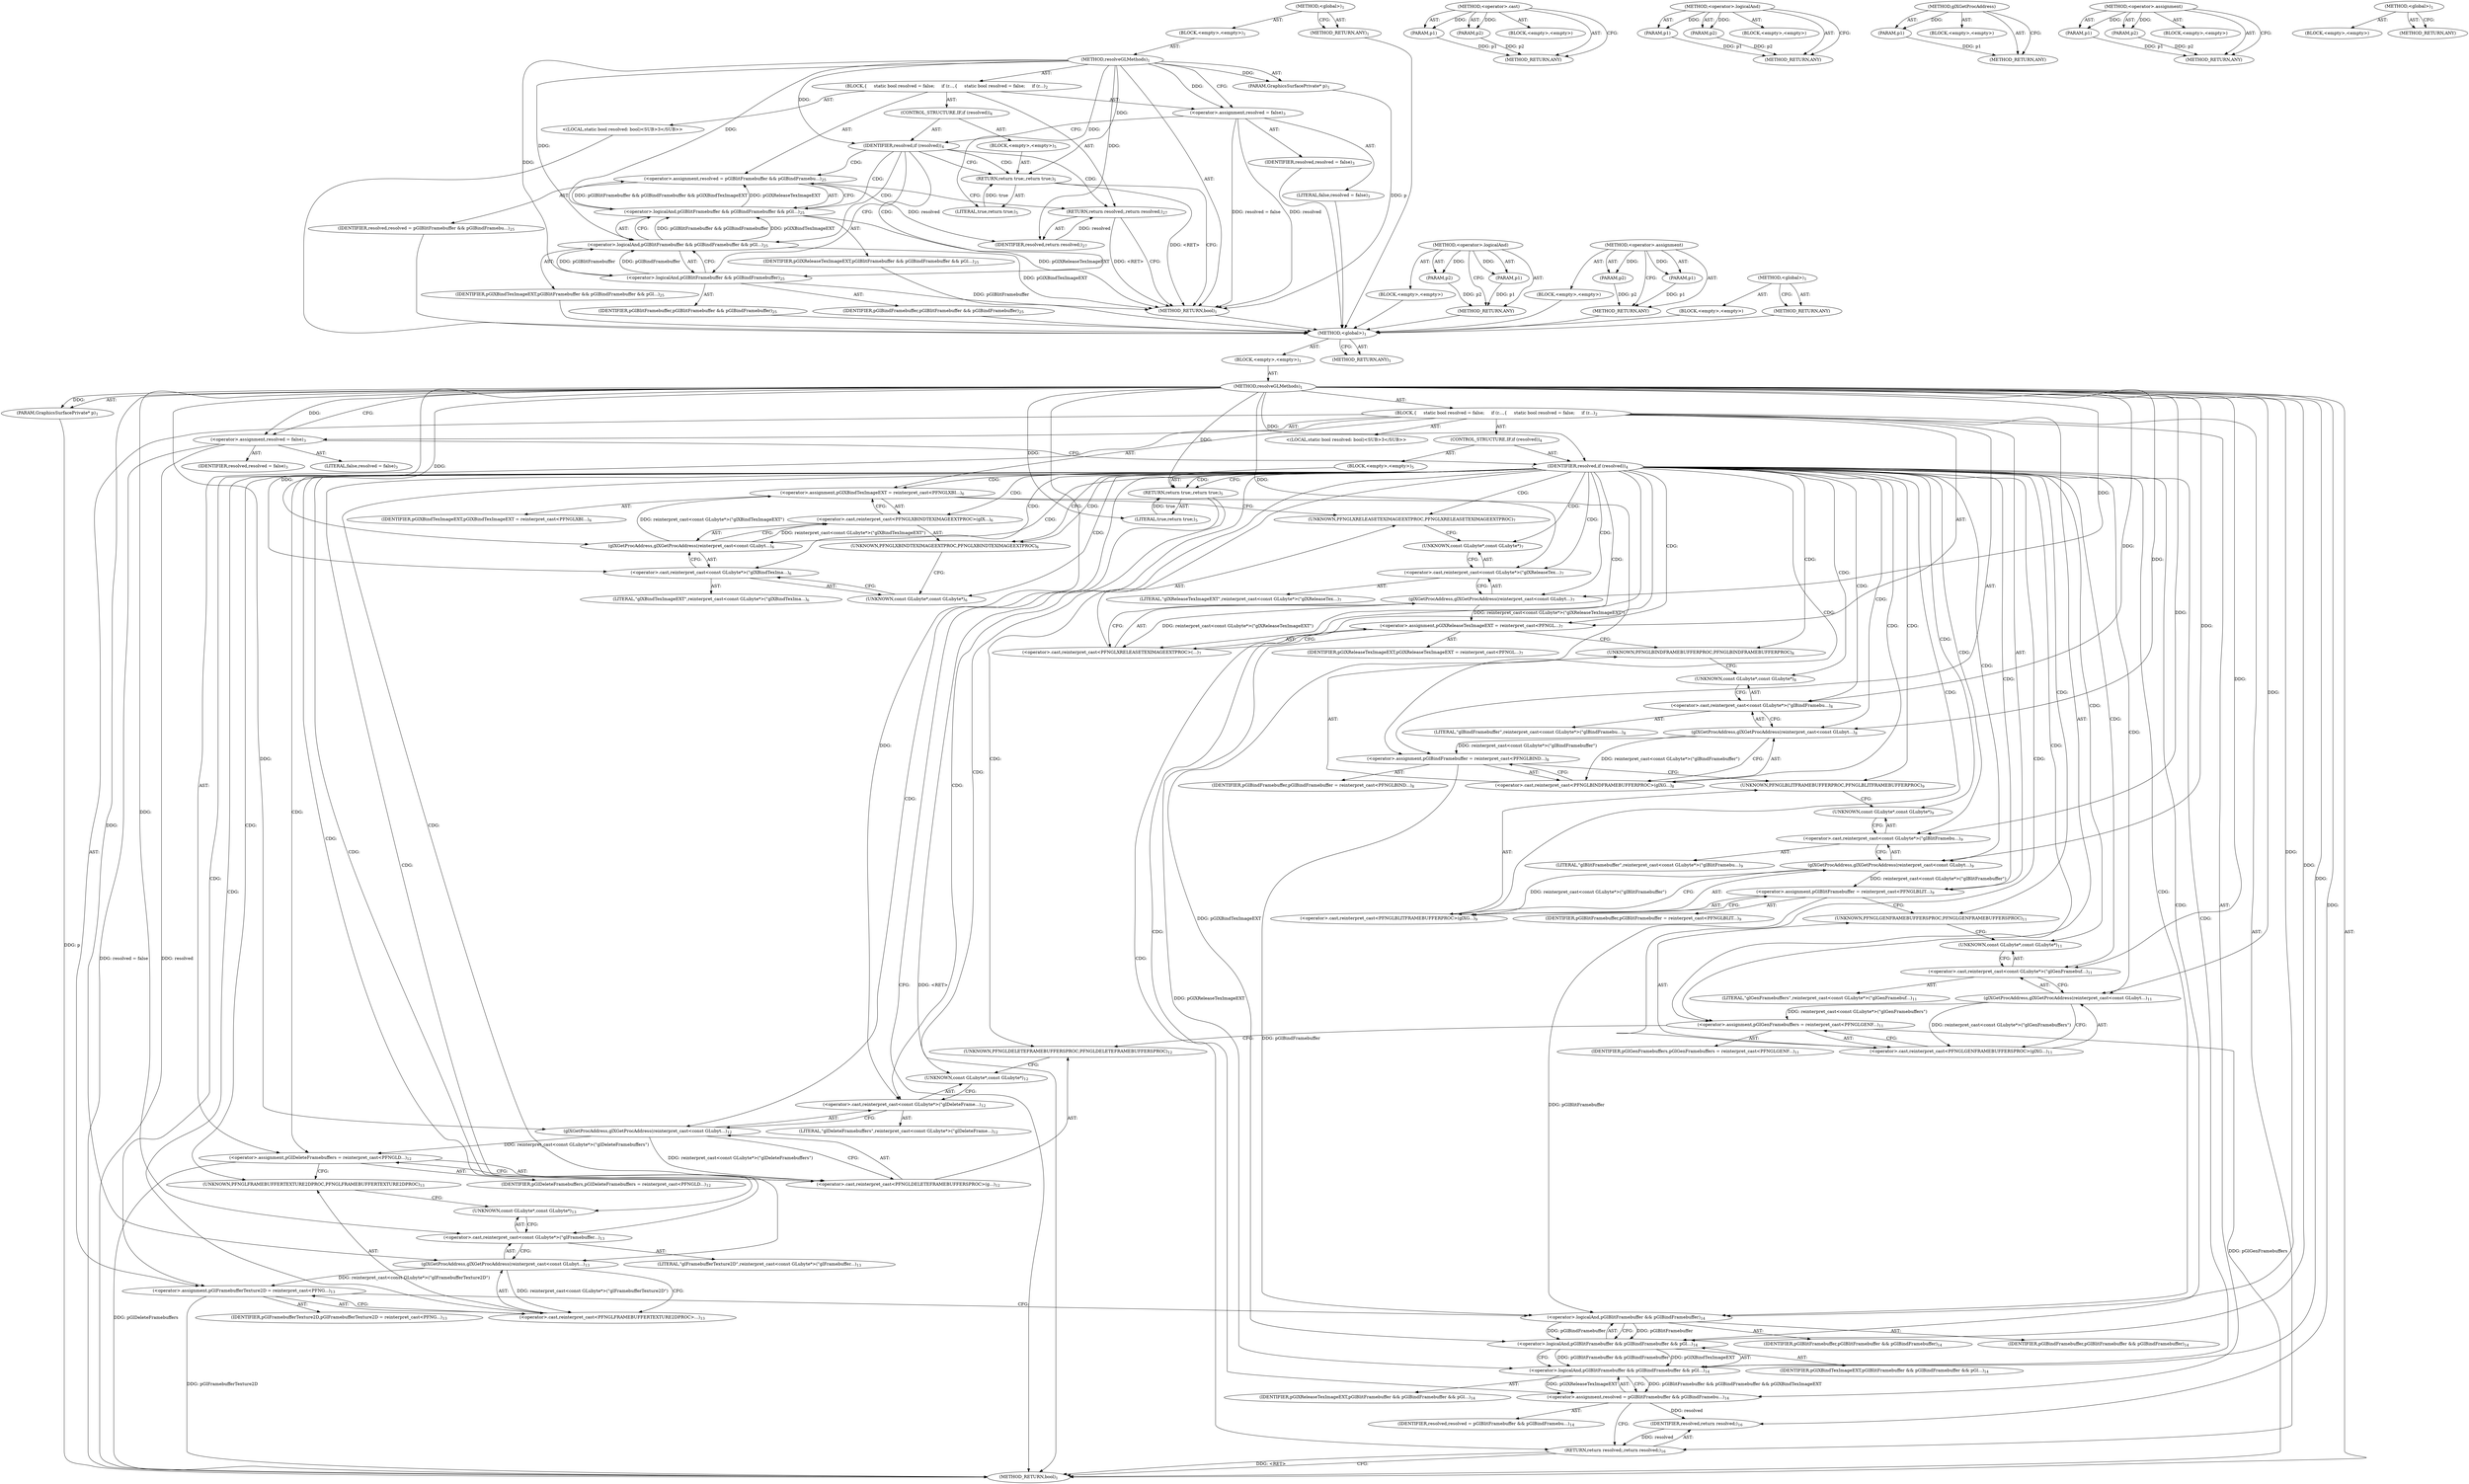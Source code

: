 digraph "&lt;global&gt;" {
vulnerable_6 [label=<(METHOD,&lt;global&gt;)<SUB>1</SUB>>];
vulnerable_7 [label=<(BLOCK,&lt;empty&gt;,&lt;empty&gt;)<SUB>1</SUB>>];
vulnerable_8 [label=<(METHOD,resolveGLMethods)<SUB>1</SUB>>];
vulnerable_9 [label=<(PARAM,GraphicsSurfacePrivate* p)<SUB>1</SUB>>];
vulnerable_10 [label=<(BLOCK,{
     static bool resolved = false;
     if (r...,{
     static bool resolved = false;
     if (r...)<SUB>2</SUB>>];
vulnerable_11 [label="<(LOCAL,static bool resolved: bool)<SUB>3</SUB>>"];
vulnerable_12 [label=<(&lt;operator&gt;.assignment,resolved = false)<SUB>3</SUB>>];
vulnerable_13 [label=<(IDENTIFIER,resolved,resolved = false)<SUB>3</SUB>>];
vulnerable_14 [label=<(LITERAL,false,resolved = false)<SUB>3</SUB>>];
vulnerable_15 [label=<(CONTROL_STRUCTURE,IF,if (resolved))<SUB>4</SUB>>];
vulnerable_16 [label=<(IDENTIFIER,resolved,if (resolved))<SUB>4</SUB>>];
vulnerable_17 [label=<(BLOCK,&lt;empty&gt;,&lt;empty&gt;)<SUB>5</SUB>>];
vulnerable_18 [label=<(RETURN,return true;,return true;)<SUB>5</SUB>>];
vulnerable_19 [label=<(LITERAL,true,return true;)<SUB>5</SUB>>];
vulnerable_20 [label=<(&lt;operator&gt;.assignment,resolved = pGlBlitFramebuffer &amp;&amp; pGlBindFramebu...)<SUB>25</SUB>>];
vulnerable_21 [label=<(IDENTIFIER,resolved,resolved = pGlBlitFramebuffer &amp;&amp; pGlBindFramebu...)<SUB>25</SUB>>];
vulnerable_22 [label=<(&lt;operator&gt;.logicalAnd,pGlBlitFramebuffer &amp;&amp; pGlBindFramebuffer &amp;&amp; pGl...)<SUB>25</SUB>>];
vulnerable_23 [label=<(&lt;operator&gt;.logicalAnd,pGlBlitFramebuffer &amp;&amp; pGlBindFramebuffer &amp;&amp; pGl...)<SUB>25</SUB>>];
vulnerable_24 [label=<(&lt;operator&gt;.logicalAnd,pGlBlitFramebuffer &amp;&amp; pGlBindFramebuffer)<SUB>25</SUB>>];
vulnerable_25 [label=<(IDENTIFIER,pGlBlitFramebuffer,pGlBlitFramebuffer &amp;&amp; pGlBindFramebuffer)<SUB>25</SUB>>];
vulnerable_26 [label=<(IDENTIFIER,pGlBindFramebuffer,pGlBlitFramebuffer &amp;&amp; pGlBindFramebuffer)<SUB>25</SUB>>];
vulnerable_27 [label=<(IDENTIFIER,pGlXBindTexImageEXT,pGlBlitFramebuffer &amp;&amp; pGlBindFramebuffer &amp;&amp; pGl...)<SUB>25</SUB>>];
vulnerable_28 [label=<(IDENTIFIER,pGlXReleaseTexImageEXT,pGlBlitFramebuffer &amp;&amp; pGlBindFramebuffer &amp;&amp; pGl...)<SUB>25</SUB>>];
vulnerable_29 [label=<(RETURN,return resolved;,return resolved;)<SUB>27</SUB>>];
vulnerable_30 [label=<(IDENTIFIER,resolved,return resolved;)<SUB>27</SUB>>];
vulnerable_31 [label=<(METHOD_RETURN,bool)<SUB>1</SUB>>];
vulnerable_33 [label=<(METHOD_RETURN,ANY)<SUB>1</SUB>>];
vulnerable_55 [label=<(METHOD,&lt;operator&gt;.logicalAnd)>];
vulnerable_56 [label=<(PARAM,p1)>];
vulnerable_57 [label=<(PARAM,p2)>];
vulnerable_58 [label=<(BLOCK,&lt;empty&gt;,&lt;empty&gt;)>];
vulnerable_59 [label=<(METHOD_RETURN,ANY)>];
vulnerable_50 [label=<(METHOD,&lt;operator&gt;.assignment)>];
vulnerable_51 [label=<(PARAM,p1)>];
vulnerable_52 [label=<(PARAM,p2)>];
vulnerable_53 [label=<(BLOCK,&lt;empty&gt;,&lt;empty&gt;)>];
vulnerable_54 [label=<(METHOD_RETURN,ANY)>];
vulnerable_44 [label=<(METHOD,&lt;global&gt;)<SUB>1</SUB>>];
vulnerable_45 [label=<(BLOCK,&lt;empty&gt;,&lt;empty&gt;)>];
vulnerable_46 [label=<(METHOD_RETURN,ANY)>];
fixed_6 [label=<(METHOD,&lt;global&gt;)<SUB>1</SUB>>];
fixed_7 [label=<(BLOCK,&lt;empty&gt;,&lt;empty&gt;)<SUB>1</SUB>>];
fixed_8 [label=<(METHOD,resolveGLMethods)<SUB>1</SUB>>];
fixed_9 [label=<(PARAM,GraphicsSurfacePrivate* p)<SUB>1</SUB>>];
fixed_10 [label=<(BLOCK,{
     static bool resolved = false;
     if (r...,{
     static bool resolved = false;
     if (r...)<SUB>2</SUB>>];
fixed_11 [label="<(LOCAL,static bool resolved: bool)<SUB>3</SUB>>"];
fixed_12 [label=<(&lt;operator&gt;.assignment,resolved = false)<SUB>3</SUB>>];
fixed_13 [label=<(IDENTIFIER,resolved,resolved = false)<SUB>3</SUB>>];
fixed_14 [label=<(LITERAL,false,resolved = false)<SUB>3</SUB>>];
fixed_15 [label=<(CONTROL_STRUCTURE,IF,if (resolved))<SUB>4</SUB>>];
fixed_16 [label=<(IDENTIFIER,resolved,if (resolved))<SUB>4</SUB>>];
fixed_17 [label=<(BLOCK,&lt;empty&gt;,&lt;empty&gt;)<SUB>5</SUB>>];
fixed_18 [label=<(RETURN,return true;,return true;)<SUB>5</SUB>>];
fixed_19 [label=<(LITERAL,true,return true;)<SUB>5</SUB>>];
fixed_20 [label=<(&lt;operator&gt;.assignment,pGlXBindTexImageEXT = reinterpret_cast&lt;PFNGLXBI...)<SUB>6</SUB>>];
fixed_21 [label=<(IDENTIFIER,pGlXBindTexImageEXT,pGlXBindTexImageEXT = reinterpret_cast&lt;PFNGLXBI...)<SUB>6</SUB>>];
fixed_22 [label=<(&lt;operator&gt;.cast,reinterpret_cast&lt;PFNGLXBINDTEXIMAGEEXTPROC&gt;(glX...)<SUB>6</SUB>>];
fixed_23 [label=<(UNKNOWN,PFNGLXBINDTEXIMAGEEXTPROC,PFNGLXBINDTEXIMAGEEXTPROC)<SUB>6</SUB>>];
fixed_24 [label=<(glXGetProcAddress,glXGetProcAddress(reinterpret_cast&lt;const GLubyt...)<SUB>6</SUB>>];
fixed_25 [label=<(&lt;operator&gt;.cast,reinterpret_cast&lt;const GLubyte*&gt;(&quot;glXBindTexIma...)<SUB>6</SUB>>];
fixed_26 [label=<(UNKNOWN,const GLubyte*,const GLubyte*)<SUB>6</SUB>>];
fixed_27 [label=<(LITERAL,&quot;glXBindTexImageEXT&quot;,reinterpret_cast&lt;const GLubyte*&gt;(&quot;glXBindTexIma...)<SUB>6</SUB>>];
fixed_28 [label=<(&lt;operator&gt;.assignment,pGlXReleaseTexImageEXT = reinterpret_cast&lt;PFNGL...)<SUB>7</SUB>>];
fixed_29 [label=<(IDENTIFIER,pGlXReleaseTexImageEXT,pGlXReleaseTexImageEXT = reinterpret_cast&lt;PFNGL...)<SUB>7</SUB>>];
fixed_30 [label=<(&lt;operator&gt;.cast,reinterpret_cast&lt;PFNGLXRELEASETEXIMAGEEXTPROC&gt;(...)<SUB>7</SUB>>];
fixed_31 [label=<(UNKNOWN,PFNGLXRELEASETEXIMAGEEXTPROC,PFNGLXRELEASETEXIMAGEEXTPROC)<SUB>7</SUB>>];
fixed_32 [label=<(glXGetProcAddress,glXGetProcAddress(reinterpret_cast&lt;const GLubyt...)<SUB>7</SUB>>];
fixed_33 [label=<(&lt;operator&gt;.cast,reinterpret_cast&lt;const GLubyte*&gt;(&quot;glXReleaseTex...)<SUB>7</SUB>>];
fixed_34 [label=<(UNKNOWN,const GLubyte*,const GLubyte*)<SUB>7</SUB>>];
fixed_35 [label=<(LITERAL,&quot;glXReleaseTexImageEXT&quot;,reinterpret_cast&lt;const GLubyte*&gt;(&quot;glXReleaseTex...)<SUB>7</SUB>>];
fixed_36 [label=<(&lt;operator&gt;.assignment,pGlBindFramebuffer = reinterpret_cast&lt;PFNGLBIND...)<SUB>8</SUB>>];
fixed_37 [label=<(IDENTIFIER,pGlBindFramebuffer,pGlBindFramebuffer = reinterpret_cast&lt;PFNGLBIND...)<SUB>8</SUB>>];
fixed_38 [label=<(&lt;operator&gt;.cast,reinterpret_cast&lt;PFNGLBINDFRAMEBUFFERPROC&gt;(glXG...)<SUB>8</SUB>>];
fixed_39 [label=<(UNKNOWN,PFNGLBINDFRAMEBUFFERPROC,PFNGLBINDFRAMEBUFFERPROC)<SUB>8</SUB>>];
fixed_40 [label=<(glXGetProcAddress,glXGetProcAddress(reinterpret_cast&lt;const GLubyt...)<SUB>8</SUB>>];
fixed_41 [label=<(&lt;operator&gt;.cast,reinterpret_cast&lt;const GLubyte*&gt;(&quot;glBindFramebu...)<SUB>8</SUB>>];
fixed_42 [label=<(UNKNOWN,const GLubyte*,const GLubyte*)<SUB>8</SUB>>];
fixed_43 [label=<(LITERAL,&quot;glBindFramebuffer&quot;,reinterpret_cast&lt;const GLubyte*&gt;(&quot;glBindFramebu...)<SUB>8</SUB>>];
fixed_44 [label=<(&lt;operator&gt;.assignment,pGlBlitFramebuffer = reinterpret_cast&lt;PFNGLBLIT...)<SUB>9</SUB>>];
fixed_45 [label=<(IDENTIFIER,pGlBlitFramebuffer,pGlBlitFramebuffer = reinterpret_cast&lt;PFNGLBLIT...)<SUB>9</SUB>>];
fixed_46 [label=<(&lt;operator&gt;.cast,reinterpret_cast&lt;PFNGLBLITFRAMEBUFFERPROC&gt;(glXG...)<SUB>9</SUB>>];
fixed_47 [label=<(UNKNOWN,PFNGLBLITFRAMEBUFFERPROC,PFNGLBLITFRAMEBUFFERPROC)<SUB>9</SUB>>];
fixed_48 [label=<(glXGetProcAddress,glXGetProcAddress(reinterpret_cast&lt;const GLubyt...)<SUB>9</SUB>>];
fixed_49 [label=<(&lt;operator&gt;.cast,reinterpret_cast&lt;const GLubyte*&gt;(&quot;glBlitFramebu...)<SUB>9</SUB>>];
fixed_50 [label=<(UNKNOWN,const GLubyte*,const GLubyte*)<SUB>9</SUB>>];
fixed_51 [label=<(LITERAL,&quot;glBlitFramebuffer&quot;,reinterpret_cast&lt;const GLubyte*&gt;(&quot;glBlitFramebu...)<SUB>9</SUB>>];
fixed_52 [label=<(&lt;operator&gt;.assignment,pGlGenFramebuffers = reinterpret_cast&lt;PFNGLGENF...)<SUB>11</SUB>>];
fixed_53 [label=<(IDENTIFIER,pGlGenFramebuffers,pGlGenFramebuffers = reinterpret_cast&lt;PFNGLGENF...)<SUB>11</SUB>>];
fixed_54 [label=<(&lt;operator&gt;.cast,reinterpret_cast&lt;PFNGLGENFRAMEBUFFERSPROC&gt;(glXG...)<SUB>11</SUB>>];
fixed_55 [label=<(UNKNOWN,PFNGLGENFRAMEBUFFERSPROC,PFNGLGENFRAMEBUFFERSPROC)<SUB>11</SUB>>];
fixed_56 [label=<(glXGetProcAddress,glXGetProcAddress(reinterpret_cast&lt;const GLubyt...)<SUB>11</SUB>>];
fixed_57 [label=<(&lt;operator&gt;.cast,reinterpret_cast&lt;const GLubyte*&gt;(&quot;glGenFramebuf...)<SUB>11</SUB>>];
fixed_58 [label=<(UNKNOWN,const GLubyte*,const GLubyte*)<SUB>11</SUB>>];
fixed_59 [label=<(LITERAL,&quot;glGenFramebuffers&quot;,reinterpret_cast&lt;const GLubyte*&gt;(&quot;glGenFramebuf...)<SUB>11</SUB>>];
fixed_60 [label=<(&lt;operator&gt;.assignment,pGlDeleteFramebuffers = reinterpret_cast&lt;PFNGLD...)<SUB>12</SUB>>];
fixed_61 [label=<(IDENTIFIER,pGlDeleteFramebuffers,pGlDeleteFramebuffers = reinterpret_cast&lt;PFNGLD...)<SUB>12</SUB>>];
fixed_62 [label=<(&lt;operator&gt;.cast,reinterpret_cast&lt;PFNGLDELETEFRAMEBUFFERSPROC&gt;(g...)<SUB>12</SUB>>];
fixed_63 [label=<(UNKNOWN,PFNGLDELETEFRAMEBUFFERSPROC,PFNGLDELETEFRAMEBUFFERSPROC)<SUB>12</SUB>>];
fixed_64 [label=<(glXGetProcAddress,glXGetProcAddress(reinterpret_cast&lt;const GLubyt...)<SUB>12</SUB>>];
fixed_65 [label=<(&lt;operator&gt;.cast,reinterpret_cast&lt;const GLubyte*&gt;(&quot;glDeleteFrame...)<SUB>12</SUB>>];
fixed_66 [label=<(UNKNOWN,const GLubyte*,const GLubyte*)<SUB>12</SUB>>];
fixed_67 [label=<(LITERAL,&quot;glDeleteFramebuffers&quot;,reinterpret_cast&lt;const GLubyte*&gt;(&quot;glDeleteFrame...)<SUB>12</SUB>>];
fixed_68 [label=<(&lt;operator&gt;.assignment,pGlFramebufferTexture2D = reinterpret_cast&lt;PFNG...)<SUB>13</SUB>>];
fixed_69 [label=<(IDENTIFIER,pGlFramebufferTexture2D,pGlFramebufferTexture2D = reinterpret_cast&lt;PFNG...)<SUB>13</SUB>>];
fixed_70 [label=<(&lt;operator&gt;.cast,reinterpret_cast&lt;PFNGLFRAMEBUFFERTEXTURE2DPROC&gt;...)<SUB>13</SUB>>];
fixed_71 [label=<(UNKNOWN,PFNGLFRAMEBUFFERTEXTURE2DPROC,PFNGLFRAMEBUFFERTEXTURE2DPROC)<SUB>13</SUB>>];
fixed_72 [label=<(glXGetProcAddress,glXGetProcAddress(reinterpret_cast&lt;const GLubyt...)<SUB>13</SUB>>];
fixed_73 [label=<(&lt;operator&gt;.cast,reinterpret_cast&lt;const GLubyte*&gt;(&quot;glFramebuffer...)<SUB>13</SUB>>];
fixed_74 [label=<(UNKNOWN,const GLubyte*,const GLubyte*)<SUB>13</SUB>>];
fixed_75 [label=<(LITERAL,&quot;glFramebufferTexture2D&quot;,reinterpret_cast&lt;const GLubyte*&gt;(&quot;glFramebuffer...)<SUB>13</SUB>>];
fixed_76 [label=<(&lt;operator&gt;.assignment,resolved = pGlBlitFramebuffer &amp;&amp; pGlBindFramebu...)<SUB>14</SUB>>];
fixed_77 [label=<(IDENTIFIER,resolved,resolved = pGlBlitFramebuffer &amp;&amp; pGlBindFramebu...)<SUB>14</SUB>>];
fixed_78 [label=<(&lt;operator&gt;.logicalAnd,pGlBlitFramebuffer &amp;&amp; pGlBindFramebuffer &amp;&amp; pGl...)<SUB>14</SUB>>];
fixed_79 [label=<(&lt;operator&gt;.logicalAnd,pGlBlitFramebuffer &amp;&amp; pGlBindFramebuffer &amp;&amp; pGl...)<SUB>14</SUB>>];
fixed_80 [label=<(&lt;operator&gt;.logicalAnd,pGlBlitFramebuffer &amp;&amp; pGlBindFramebuffer)<SUB>14</SUB>>];
fixed_81 [label=<(IDENTIFIER,pGlBlitFramebuffer,pGlBlitFramebuffer &amp;&amp; pGlBindFramebuffer)<SUB>14</SUB>>];
fixed_82 [label=<(IDENTIFIER,pGlBindFramebuffer,pGlBlitFramebuffer &amp;&amp; pGlBindFramebuffer)<SUB>14</SUB>>];
fixed_83 [label=<(IDENTIFIER,pGlXBindTexImageEXT,pGlBlitFramebuffer &amp;&amp; pGlBindFramebuffer &amp;&amp; pGl...)<SUB>14</SUB>>];
fixed_84 [label=<(IDENTIFIER,pGlXReleaseTexImageEXT,pGlBlitFramebuffer &amp;&amp; pGlBindFramebuffer &amp;&amp; pGl...)<SUB>14</SUB>>];
fixed_85 [label=<(RETURN,return resolved;,return resolved;)<SUB>16</SUB>>];
fixed_86 [label=<(IDENTIFIER,resolved,return resolved;)<SUB>16</SUB>>];
fixed_87 [label=<(METHOD_RETURN,bool)<SUB>1</SUB>>];
fixed_89 [label=<(METHOD_RETURN,ANY)<SUB>1</SUB>>];
fixed_121 [label=<(METHOD,&lt;operator&gt;.cast)>];
fixed_122 [label=<(PARAM,p1)>];
fixed_123 [label=<(PARAM,p2)>];
fixed_124 [label=<(BLOCK,&lt;empty&gt;,&lt;empty&gt;)>];
fixed_125 [label=<(METHOD_RETURN,ANY)>];
fixed_130 [label=<(METHOD,&lt;operator&gt;.logicalAnd)>];
fixed_131 [label=<(PARAM,p1)>];
fixed_132 [label=<(PARAM,p2)>];
fixed_133 [label=<(BLOCK,&lt;empty&gt;,&lt;empty&gt;)>];
fixed_134 [label=<(METHOD_RETURN,ANY)>];
fixed_126 [label=<(METHOD,glXGetProcAddress)>];
fixed_127 [label=<(PARAM,p1)>];
fixed_128 [label=<(BLOCK,&lt;empty&gt;,&lt;empty&gt;)>];
fixed_129 [label=<(METHOD_RETURN,ANY)>];
fixed_116 [label=<(METHOD,&lt;operator&gt;.assignment)>];
fixed_117 [label=<(PARAM,p1)>];
fixed_118 [label=<(PARAM,p2)>];
fixed_119 [label=<(BLOCK,&lt;empty&gt;,&lt;empty&gt;)>];
fixed_120 [label=<(METHOD_RETURN,ANY)>];
fixed_110 [label=<(METHOD,&lt;global&gt;)<SUB>1</SUB>>];
fixed_111 [label=<(BLOCK,&lt;empty&gt;,&lt;empty&gt;)>];
fixed_112 [label=<(METHOD_RETURN,ANY)>];
vulnerable_6 -> vulnerable_7  [key=0, label="AST: "];
vulnerable_6 -> vulnerable_33  [key=0, label="AST: "];
vulnerable_6 -> vulnerable_33  [key=1, label="CFG: "];
vulnerable_7 -> vulnerable_8  [key=0, label="AST: "];
vulnerable_8 -> vulnerable_9  [key=0, label="AST: "];
vulnerable_8 -> vulnerable_9  [key=1, label="DDG: "];
vulnerable_8 -> vulnerable_10  [key=0, label="AST: "];
vulnerable_8 -> vulnerable_31  [key=0, label="AST: "];
vulnerable_8 -> vulnerable_12  [key=0, label="CFG: "];
vulnerable_8 -> vulnerable_12  [key=1, label="DDG: "];
vulnerable_8 -> vulnerable_16  [key=0, label="DDG: "];
vulnerable_8 -> vulnerable_30  [key=0, label="DDG: "];
vulnerable_8 -> vulnerable_18  [key=0, label="DDG: "];
vulnerable_8 -> vulnerable_22  [key=0, label="DDG: "];
vulnerable_8 -> vulnerable_19  [key=0, label="DDG: "];
vulnerable_8 -> vulnerable_23  [key=0, label="DDG: "];
vulnerable_8 -> vulnerable_24  [key=0, label="DDG: "];
vulnerable_9 -> vulnerable_31  [key=0, label="DDG: p"];
vulnerable_10 -> vulnerable_11  [key=0, label="AST: "];
vulnerable_10 -> vulnerable_12  [key=0, label="AST: "];
vulnerable_10 -> vulnerable_15  [key=0, label="AST: "];
vulnerable_10 -> vulnerable_20  [key=0, label="AST: "];
vulnerable_10 -> vulnerable_29  [key=0, label="AST: "];
vulnerable_11 -> fixed_6  [key=0];
vulnerable_12 -> vulnerable_13  [key=0, label="AST: "];
vulnerable_12 -> vulnerable_14  [key=0, label="AST: "];
vulnerable_12 -> vulnerable_16  [key=0, label="CFG: "];
vulnerable_12 -> vulnerable_31  [key=0, label="DDG: resolved"];
vulnerable_12 -> vulnerable_31  [key=1, label="DDG: resolved = false"];
vulnerable_13 -> fixed_6  [key=0];
vulnerable_14 -> fixed_6  [key=0];
vulnerable_15 -> vulnerable_16  [key=0, label="AST: "];
vulnerable_15 -> vulnerable_17  [key=0, label="AST: "];
vulnerable_16 -> vulnerable_18  [key=0, label="CFG: "];
vulnerable_16 -> vulnerable_18  [key=1, label="CDG: "];
vulnerable_16 -> vulnerable_24  [key=0, label="CFG: "];
vulnerable_16 -> vulnerable_24  [key=1, label="CDG: "];
vulnerable_16 -> vulnerable_29  [key=0, label="CDG: "];
vulnerable_16 -> vulnerable_23  [key=0, label="CDG: "];
vulnerable_16 -> vulnerable_20  [key=0, label="CDG: "];
vulnerable_16 -> vulnerable_22  [key=0, label="CDG: "];
vulnerable_17 -> vulnerable_18  [key=0, label="AST: "];
vulnerable_18 -> vulnerable_19  [key=0, label="AST: "];
vulnerable_18 -> vulnerable_31  [key=0, label="CFG: "];
vulnerable_18 -> vulnerable_31  [key=1, label="DDG: &lt;RET&gt;"];
vulnerable_19 -> vulnerable_18  [key=0, label="DDG: true"];
vulnerable_20 -> vulnerable_21  [key=0, label="AST: "];
vulnerable_20 -> vulnerable_22  [key=0, label="AST: "];
vulnerable_20 -> vulnerable_29  [key=0, label="CFG: "];
vulnerable_20 -> vulnerable_30  [key=0, label="DDG: resolved"];
vulnerable_21 -> fixed_6  [key=0];
vulnerable_22 -> vulnerable_23  [key=0, label="AST: "];
vulnerable_22 -> vulnerable_28  [key=0, label="AST: "];
vulnerable_22 -> vulnerable_20  [key=0, label="CFG: "];
vulnerable_22 -> vulnerable_20  [key=1, label="DDG: pGlBlitFramebuffer &amp;&amp; pGlBindFramebuffer &amp;&amp; pGlXBindTexImageEXT"];
vulnerable_22 -> vulnerable_20  [key=2, label="DDG: pGlXReleaseTexImageEXT"];
vulnerable_22 -> vulnerable_31  [key=0, label="DDG: pGlXReleaseTexImageEXT"];
vulnerable_23 -> vulnerable_24  [key=0, label="AST: "];
vulnerable_23 -> vulnerable_27  [key=0, label="AST: "];
vulnerable_23 -> vulnerable_22  [key=0, label="CFG: "];
vulnerable_23 -> vulnerable_22  [key=1, label="DDG: pGlBlitFramebuffer &amp;&amp; pGlBindFramebuffer"];
vulnerable_23 -> vulnerable_22  [key=2, label="DDG: pGlXBindTexImageEXT"];
vulnerable_23 -> vulnerable_31  [key=0, label="DDG: pGlXBindTexImageEXT"];
vulnerable_24 -> vulnerable_25  [key=0, label="AST: "];
vulnerable_24 -> vulnerable_26  [key=0, label="AST: "];
vulnerable_24 -> vulnerable_23  [key=0, label="CFG: "];
vulnerable_24 -> vulnerable_23  [key=1, label="DDG: pGlBlitFramebuffer"];
vulnerable_24 -> vulnerable_23  [key=2, label="DDG: pGlBindFramebuffer"];
vulnerable_24 -> vulnerable_31  [key=0, label="DDG: pGlBlitFramebuffer"];
vulnerable_25 -> fixed_6  [key=0];
vulnerable_26 -> fixed_6  [key=0];
vulnerable_27 -> fixed_6  [key=0];
vulnerable_28 -> fixed_6  [key=0];
vulnerable_29 -> vulnerable_30  [key=0, label="AST: "];
vulnerable_29 -> vulnerable_31  [key=0, label="CFG: "];
vulnerable_29 -> vulnerable_31  [key=1, label="DDG: &lt;RET&gt;"];
vulnerable_30 -> vulnerable_29  [key=0, label="DDG: resolved"];
vulnerable_31 -> fixed_6  [key=0];
vulnerable_33 -> fixed_6  [key=0];
vulnerable_55 -> vulnerable_56  [key=0, label="AST: "];
vulnerable_55 -> vulnerable_56  [key=1, label="DDG: "];
vulnerable_55 -> vulnerable_58  [key=0, label="AST: "];
vulnerable_55 -> vulnerable_57  [key=0, label="AST: "];
vulnerable_55 -> vulnerable_57  [key=1, label="DDG: "];
vulnerable_55 -> vulnerable_59  [key=0, label="AST: "];
vulnerable_55 -> vulnerable_59  [key=1, label="CFG: "];
vulnerable_56 -> vulnerable_59  [key=0, label="DDG: p1"];
vulnerable_57 -> vulnerable_59  [key=0, label="DDG: p2"];
vulnerable_58 -> fixed_6  [key=0];
vulnerable_59 -> fixed_6  [key=0];
vulnerable_50 -> vulnerable_51  [key=0, label="AST: "];
vulnerable_50 -> vulnerable_51  [key=1, label="DDG: "];
vulnerable_50 -> vulnerable_53  [key=0, label="AST: "];
vulnerable_50 -> vulnerable_52  [key=0, label="AST: "];
vulnerable_50 -> vulnerable_52  [key=1, label="DDG: "];
vulnerable_50 -> vulnerable_54  [key=0, label="AST: "];
vulnerable_50 -> vulnerable_54  [key=1, label="CFG: "];
vulnerable_51 -> vulnerable_54  [key=0, label="DDG: p1"];
vulnerable_52 -> vulnerable_54  [key=0, label="DDG: p2"];
vulnerable_53 -> fixed_6  [key=0];
vulnerable_54 -> fixed_6  [key=0];
vulnerable_44 -> vulnerable_45  [key=0, label="AST: "];
vulnerable_44 -> vulnerable_46  [key=0, label="AST: "];
vulnerable_44 -> vulnerable_46  [key=1, label="CFG: "];
vulnerable_45 -> fixed_6  [key=0];
vulnerable_46 -> fixed_6  [key=0];
fixed_6 -> fixed_7  [key=0, label="AST: "];
fixed_6 -> fixed_89  [key=0, label="AST: "];
fixed_6 -> fixed_89  [key=1, label="CFG: "];
fixed_7 -> fixed_8  [key=0, label="AST: "];
fixed_8 -> fixed_9  [key=0, label="AST: "];
fixed_8 -> fixed_9  [key=1, label="DDG: "];
fixed_8 -> fixed_10  [key=0, label="AST: "];
fixed_8 -> fixed_87  [key=0, label="AST: "];
fixed_8 -> fixed_12  [key=0, label="CFG: "];
fixed_8 -> fixed_12  [key=1, label="DDG: "];
fixed_8 -> fixed_16  [key=0, label="DDG: "];
fixed_8 -> fixed_86  [key=0, label="DDG: "];
fixed_8 -> fixed_18  [key=0, label="DDG: "];
fixed_8 -> fixed_78  [key=0, label="DDG: "];
fixed_8 -> fixed_19  [key=0, label="DDG: "];
fixed_8 -> fixed_24  [key=0, label="DDG: "];
fixed_8 -> fixed_32  [key=0, label="DDG: "];
fixed_8 -> fixed_40  [key=0, label="DDG: "];
fixed_8 -> fixed_48  [key=0, label="DDG: "];
fixed_8 -> fixed_56  [key=0, label="DDG: "];
fixed_8 -> fixed_64  [key=0, label="DDG: "];
fixed_8 -> fixed_72  [key=0, label="DDG: "];
fixed_8 -> fixed_79  [key=0, label="DDG: "];
fixed_8 -> fixed_25  [key=0, label="DDG: "];
fixed_8 -> fixed_33  [key=0, label="DDG: "];
fixed_8 -> fixed_41  [key=0, label="DDG: "];
fixed_8 -> fixed_49  [key=0, label="DDG: "];
fixed_8 -> fixed_57  [key=0, label="DDG: "];
fixed_8 -> fixed_65  [key=0, label="DDG: "];
fixed_8 -> fixed_73  [key=0, label="DDG: "];
fixed_8 -> fixed_80  [key=0, label="DDG: "];
fixed_9 -> fixed_87  [key=0, label="DDG: p"];
fixed_10 -> fixed_11  [key=0, label="AST: "];
fixed_10 -> fixed_12  [key=0, label="AST: "];
fixed_10 -> fixed_15  [key=0, label="AST: "];
fixed_10 -> fixed_20  [key=0, label="AST: "];
fixed_10 -> fixed_28  [key=0, label="AST: "];
fixed_10 -> fixed_36  [key=0, label="AST: "];
fixed_10 -> fixed_44  [key=0, label="AST: "];
fixed_10 -> fixed_52  [key=0, label="AST: "];
fixed_10 -> fixed_60  [key=0, label="AST: "];
fixed_10 -> fixed_68  [key=0, label="AST: "];
fixed_10 -> fixed_76  [key=0, label="AST: "];
fixed_10 -> fixed_85  [key=0, label="AST: "];
fixed_12 -> fixed_13  [key=0, label="AST: "];
fixed_12 -> fixed_14  [key=0, label="AST: "];
fixed_12 -> fixed_16  [key=0, label="CFG: "];
fixed_12 -> fixed_87  [key=0, label="DDG: resolved"];
fixed_12 -> fixed_87  [key=1, label="DDG: resolved = false"];
fixed_15 -> fixed_16  [key=0, label="AST: "];
fixed_15 -> fixed_17  [key=0, label="AST: "];
fixed_16 -> fixed_18  [key=0, label="CFG: "];
fixed_16 -> fixed_18  [key=1, label="CDG: "];
fixed_16 -> fixed_23  [key=0, label="CFG: "];
fixed_16 -> fixed_23  [key=1, label="CDG: "];
fixed_16 -> fixed_47  [key=0, label="CDG: "];
fixed_16 -> fixed_30  [key=0, label="CDG: "];
fixed_16 -> fixed_34  [key=0, label="CDG: "];
fixed_16 -> fixed_48  [key=0, label="CDG: "];
fixed_16 -> fixed_32  [key=0, label="CDG: "];
fixed_16 -> fixed_68  [key=0, label="CDG: "];
fixed_16 -> fixed_49  [key=0, label="CDG: "];
fixed_16 -> fixed_60  [key=0, label="CDG: "];
fixed_16 -> fixed_73  [key=0, label="CDG: "];
fixed_16 -> fixed_26  [key=0, label="CDG: "];
fixed_16 -> fixed_64  [key=0, label="CDG: "];
fixed_16 -> fixed_42  [key=0, label="CDG: "];
fixed_16 -> fixed_57  [key=0, label="CDG: "];
fixed_16 -> fixed_28  [key=0, label="CDG: "];
fixed_16 -> fixed_66  [key=0, label="CDG: "];
fixed_16 -> fixed_52  [key=0, label="CDG: "];
fixed_16 -> fixed_46  [key=0, label="CDG: "];
fixed_16 -> fixed_20  [key=0, label="CDG: "];
fixed_16 -> fixed_85  [key=0, label="CDG: "];
fixed_16 -> fixed_38  [key=0, label="CDG: "];
fixed_16 -> fixed_25  [key=0, label="CDG: "];
fixed_16 -> fixed_72  [key=0, label="CDG: "];
fixed_16 -> fixed_56  [key=0, label="CDG: "];
fixed_16 -> fixed_22  [key=0, label="CDG: "];
fixed_16 -> fixed_74  [key=0, label="CDG: "];
fixed_16 -> fixed_40  [key=0, label="CDG: "];
fixed_16 -> fixed_76  [key=0, label="CDG: "];
fixed_16 -> fixed_65  [key=0, label="CDG: "];
fixed_16 -> fixed_50  [key=0, label="CDG: "];
fixed_16 -> fixed_44  [key=0, label="CDG: "];
fixed_16 -> fixed_54  [key=0, label="CDG: "];
fixed_16 -> fixed_79  [key=0, label="CDG: "];
fixed_16 -> fixed_24  [key=0, label="CDG: "];
fixed_16 -> fixed_80  [key=0, label="CDG: "];
fixed_16 -> fixed_58  [key=0, label="CDG: "];
fixed_16 -> fixed_33  [key=0, label="CDG: "];
fixed_16 -> fixed_71  [key=0, label="CDG: "];
fixed_16 -> fixed_36  [key=0, label="CDG: "];
fixed_16 -> fixed_41  [key=0, label="CDG: "];
fixed_16 -> fixed_70  [key=0, label="CDG: "];
fixed_16 -> fixed_63  [key=0, label="CDG: "];
fixed_16 -> fixed_55  [key=0, label="CDG: "];
fixed_16 -> fixed_78  [key=0, label="CDG: "];
fixed_16 -> fixed_62  [key=0, label="CDG: "];
fixed_16 -> fixed_39  [key=0, label="CDG: "];
fixed_16 -> fixed_31  [key=0, label="CDG: "];
fixed_17 -> fixed_18  [key=0, label="AST: "];
fixed_18 -> fixed_19  [key=0, label="AST: "];
fixed_18 -> fixed_87  [key=0, label="CFG: "];
fixed_18 -> fixed_87  [key=1, label="DDG: &lt;RET&gt;"];
fixed_19 -> fixed_18  [key=0, label="DDG: true"];
fixed_20 -> fixed_21  [key=0, label="AST: "];
fixed_20 -> fixed_22  [key=0, label="AST: "];
fixed_20 -> fixed_31  [key=0, label="CFG: "];
fixed_20 -> fixed_79  [key=0, label="DDG: pGlXBindTexImageEXT"];
fixed_22 -> fixed_23  [key=0, label="AST: "];
fixed_22 -> fixed_24  [key=0, label="AST: "];
fixed_22 -> fixed_20  [key=0, label="CFG: "];
fixed_23 -> fixed_26  [key=0, label="CFG: "];
fixed_24 -> fixed_25  [key=0, label="AST: "];
fixed_24 -> fixed_22  [key=0, label="CFG: "];
fixed_24 -> fixed_22  [key=1, label="DDG: reinterpret_cast&lt;const GLubyte*&gt;(&quot;glXBindTexImageEXT&quot;)"];
fixed_24 -> fixed_20  [key=0, label="DDG: reinterpret_cast&lt;const GLubyte*&gt;(&quot;glXBindTexImageEXT&quot;)"];
fixed_25 -> fixed_26  [key=0, label="AST: "];
fixed_25 -> fixed_27  [key=0, label="AST: "];
fixed_25 -> fixed_24  [key=0, label="CFG: "];
fixed_26 -> fixed_25  [key=0, label="CFG: "];
fixed_28 -> fixed_29  [key=0, label="AST: "];
fixed_28 -> fixed_30  [key=0, label="AST: "];
fixed_28 -> fixed_39  [key=0, label="CFG: "];
fixed_28 -> fixed_78  [key=0, label="DDG: pGlXReleaseTexImageEXT"];
fixed_30 -> fixed_31  [key=0, label="AST: "];
fixed_30 -> fixed_32  [key=0, label="AST: "];
fixed_30 -> fixed_28  [key=0, label="CFG: "];
fixed_31 -> fixed_34  [key=0, label="CFG: "];
fixed_32 -> fixed_33  [key=0, label="AST: "];
fixed_32 -> fixed_30  [key=0, label="CFG: "];
fixed_32 -> fixed_30  [key=1, label="DDG: reinterpret_cast&lt;const GLubyte*&gt;(&quot;glXReleaseTexImageEXT&quot;)"];
fixed_32 -> fixed_28  [key=0, label="DDG: reinterpret_cast&lt;const GLubyte*&gt;(&quot;glXReleaseTexImageEXT&quot;)"];
fixed_33 -> fixed_34  [key=0, label="AST: "];
fixed_33 -> fixed_35  [key=0, label="AST: "];
fixed_33 -> fixed_32  [key=0, label="CFG: "];
fixed_34 -> fixed_33  [key=0, label="CFG: "];
fixed_36 -> fixed_37  [key=0, label="AST: "];
fixed_36 -> fixed_38  [key=0, label="AST: "];
fixed_36 -> fixed_47  [key=0, label="CFG: "];
fixed_36 -> fixed_80  [key=0, label="DDG: pGlBindFramebuffer"];
fixed_38 -> fixed_39  [key=0, label="AST: "];
fixed_38 -> fixed_40  [key=0, label="AST: "];
fixed_38 -> fixed_36  [key=0, label="CFG: "];
fixed_39 -> fixed_42  [key=0, label="CFG: "];
fixed_40 -> fixed_41  [key=0, label="AST: "];
fixed_40 -> fixed_38  [key=0, label="CFG: "];
fixed_40 -> fixed_38  [key=1, label="DDG: reinterpret_cast&lt;const GLubyte*&gt;(&quot;glBindFramebuffer&quot;)"];
fixed_40 -> fixed_36  [key=0, label="DDG: reinterpret_cast&lt;const GLubyte*&gt;(&quot;glBindFramebuffer&quot;)"];
fixed_41 -> fixed_42  [key=0, label="AST: "];
fixed_41 -> fixed_43  [key=0, label="AST: "];
fixed_41 -> fixed_40  [key=0, label="CFG: "];
fixed_42 -> fixed_41  [key=0, label="CFG: "];
fixed_44 -> fixed_45  [key=0, label="AST: "];
fixed_44 -> fixed_46  [key=0, label="AST: "];
fixed_44 -> fixed_55  [key=0, label="CFG: "];
fixed_44 -> fixed_80  [key=0, label="DDG: pGlBlitFramebuffer"];
fixed_46 -> fixed_47  [key=0, label="AST: "];
fixed_46 -> fixed_48  [key=0, label="AST: "];
fixed_46 -> fixed_44  [key=0, label="CFG: "];
fixed_47 -> fixed_50  [key=0, label="CFG: "];
fixed_48 -> fixed_49  [key=0, label="AST: "];
fixed_48 -> fixed_46  [key=0, label="CFG: "];
fixed_48 -> fixed_46  [key=1, label="DDG: reinterpret_cast&lt;const GLubyte*&gt;(&quot;glBlitFramebuffer&quot;)"];
fixed_48 -> fixed_44  [key=0, label="DDG: reinterpret_cast&lt;const GLubyte*&gt;(&quot;glBlitFramebuffer&quot;)"];
fixed_49 -> fixed_50  [key=0, label="AST: "];
fixed_49 -> fixed_51  [key=0, label="AST: "];
fixed_49 -> fixed_48  [key=0, label="CFG: "];
fixed_50 -> fixed_49  [key=0, label="CFG: "];
fixed_52 -> fixed_53  [key=0, label="AST: "];
fixed_52 -> fixed_54  [key=0, label="AST: "];
fixed_52 -> fixed_63  [key=0, label="CFG: "];
fixed_52 -> fixed_87  [key=0, label="DDG: pGlGenFramebuffers"];
fixed_54 -> fixed_55  [key=0, label="AST: "];
fixed_54 -> fixed_56  [key=0, label="AST: "];
fixed_54 -> fixed_52  [key=0, label="CFG: "];
fixed_55 -> fixed_58  [key=0, label="CFG: "];
fixed_56 -> fixed_57  [key=0, label="AST: "];
fixed_56 -> fixed_54  [key=0, label="CFG: "];
fixed_56 -> fixed_54  [key=1, label="DDG: reinterpret_cast&lt;const GLubyte*&gt;(&quot;glGenFramebuffers&quot;)"];
fixed_56 -> fixed_52  [key=0, label="DDG: reinterpret_cast&lt;const GLubyte*&gt;(&quot;glGenFramebuffers&quot;)"];
fixed_57 -> fixed_58  [key=0, label="AST: "];
fixed_57 -> fixed_59  [key=0, label="AST: "];
fixed_57 -> fixed_56  [key=0, label="CFG: "];
fixed_58 -> fixed_57  [key=0, label="CFG: "];
fixed_60 -> fixed_61  [key=0, label="AST: "];
fixed_60 -> fixed_62  [key=0, label="AST: "];
fixed_60 -> fixed_71  [key=0, label="CFG: "];
fixed_60 -> fixed_87  [key=0, label="DDG: pGlDeleteFramebuffers"];
fixed_62 -> fixed_63  [key=0, label="AST: "];
fixed_62 -> fixed_64  [key=0, label="AST: "];
fixed_62 -> fixed_60  [key=0, label="CFG: "];
fixed_63 -> fixed_66  [key=0, label="CFG: "];
fixed_64 -> fixed_65  [key=0, label="AST: "];
fixed_64 -> fixed_62  [key=0, label="CFG: "];
fixed_64 -> fixed_62  [key=1, label="DDG: reinterpret_cast&lt;const GLubyte*&gt;(&quot;glDeleteFramebuffers&quot;)"];
fixed_64 -> fixed_60  [key=0, label="DDG: reinterpret_cast&lt;const GLubyte*&gt;(&quot;glDeleteFramebuffers&quot;)"];
fixed_65 -> fixed_66  [key=0, label="AST: "];
fixed_65 -> fixed_67  [key=0, label="AST: "];
fixed_65 -> fixed_64  [key=0, label="CFG: "];
fixed_66 -> fixed_65  [key=0, label="CFG: "];
fixed_68 -> fixed_69  [key=0, label="AST: "];
fixed_68 -> fixed_70  [key=0, label="AST: "];
fixed_68 -> fixed_80  [key=0, label="CFG: "];
fixed_68 -> fixed_87  [key=0, label="DDG: pGlFramebufferTexture2D"];
fixed_70 -> fixed_71  [key=0, label="AST: "];
fixed_70 -> fixed_72  [key=0, label="AST: "];
fixed_70 -> fixed_68  [key=0, label="CFG: "];
fixed_71 -> fixed_74  [key=0, label="CFG: "];
fixed_72 -> fixed_73  [key=0, label="AST: "];
fixed_72 -> fixed_70  [key=0, label="CFG: "];
fixed_72 -> fixed_70  [key=1, label="DDG: reinterpret_cast&lt;const GLubyte*&gt;(&quot;glFramebufferTexture2D&quot;)"];
fixed_72 -> fixed_68  [key=0, label="DDG: reinterpret_cast&lt;const GLubyte*&gt;(&quot;glFramebufferTexture2D&quot;)"];
fixed_73 -> fixed_74  [key=0, label="AST: "];
fixed_73 -> fixed_75  [key=0, label="AST: "];
fixed_73 -> fixed_72  [key=0, label="CFG: "];
fixed_74 -> fixed_73  [key=0, label="CFG: "];
fixed_76 -> fixed_77  [key=0, label="AST: "];
fixed_76 -> fixed_78  [key=0, label="AST: "];
fixed_76 -> fixed_85  [key=0, label="CFG: "];
fixed_76 -> fixed_86  [key=0, label="DDG: resolved"];
fixed_78 -> fixed_79  [key=0, label="AST: "];
fixed_78 -> fixed_84  [key=0, label="AST: "];
fixed_78 -> fixed_76  [key=0, label="CFG: "];
fixed_78 -> fixed_76  [key=1, label="DDG: pGlBlitFramebuffer &amp;&amp; pGlBindFramebuffer &amp;&amp; pGlXBindTexImageEXT"];
fixed_78 -> fixed_76  [key=2, label="DDG: pGlXReleaseTexImageEXT"];
fixed_79 -> fixed_80  [key=0, label="AST: "];
fixed_79 -> fixed_83  [key=0, label="AST: "];
fixed_79 -> fixed_78  [key=0, label="CFG: "];
fixed_79 -> fixed_78  [key=1, label="DDG: pGlBlitFramebuffer &amp;&amp; pGlBindFramebuffer"];
fixed_79 -> fixed_78  [key=2, label="DDG: pGlXBindTexImageEXT"];
fixed_80 -> fixed_81  [key=0, label="AST: "];
fixed_80 -> fixed_82  [key=0, label="AST: "];
fixed_80 -> fixed_79  [key=0, label="CFG: "];
fixed_80 -> fixed_79  [key=1, label="DDG: pGlBlitFramebuffer"];
fixed_80 -> fixed_79  [key=2, label="DDG: pGlBindFramebuffer"];
fixed_85 -> fixed_86  [key=0, label="AST: "];
fixed_85 -> fixed_87  [key=0, label="CFG: "];
fixed_85 -> fixed_87  [key=1, label="DDG: &lt;RET&gt;"];
fixed_86 -> fixed_85  [key=0, label="DDG: resolved"];
fixed_121 -> fixed_122  [key=0, label="AST: "];
fixed_121 -> fixed_122  [key=1, label="DDG: "];
fixed_121 -> fixed_124  [key=0, label="AST: "];
fixed_121 -> fixed_123  [key=0, label="AST: "];
fixed_121 -> fixed_123  [key=1, label="DDG: "];
fixed_121 -> fixed_125  [key=0, label="AST: "];
fixed_121 -> fixed_125  [key=1, label="CFG: "];
fixed_122 -> fixed_125  [key=0, label="DDG: p1"];
fixed_123 -> fixed_125  [key=0, label="DDG: p2"];
fixed_130 -> fixed_131  [key=0, label="AST: "];
fixed_130 -> fixed_131  [key=1, label="DDG: "];
fixed_130 -> fixed_133  [key=0, label="AST: "];
fixed_130 -> fixed_132  [key=0, label="AST: "];
fixed_130 -> fixed_132  [key=1, label="DDG: "];
fixed_130 -> fixed_134  [key=0, label="AST: "];
fixed_130 -> fixed_134  [key=1, label="CFG: "];
fixed_131 -> fixed_134  [key=0, label="DDG: p1"];
fixed_132 -> fixed_134  [key=0, label="DDG: p2"];
fixed_126 -> fixed_127  [key=0, label="AST: "];
fixed_126 -> fixed_127  [key=1, label="DDG: "];
fixed_126 -> fixed_128  [key=0, label="AST: "];
fixed_126 -> fixed_129  [key=0, label="AST: "];
fixed_126 -> fixed_129  [key=1, label="CFG: "];
fixed_127 -> fixed_129  [key=0, label="DDG: p1"];
fixed_116 -> fixed_117  [key=0, label="AST: "];
fixed_116 -> fixed_117  [key=1, label="DDG: "];
fixed_116 -> fixed_119  [key=0, label="AST: "];
fixed_116 -> fixed_118  [key=0, label="AST: "];
fixed_116 -> fixed_118  [key=1, label="DDG: "];
fixed_116 -> fixed_120  [key=0, label="AST: "];
fixed_116 -> fixed_120  [key=1, label="CFG: "];
fixed_117 -> fixed_120  [key=0, label="DDG: p1"];
fixed_118 -> fixed_120  [key=0, label="DDG: p2"];
fixed_110 -> fixed_111  [key=0, label="AST: "];
fixed_110 -> fixed_112  [key=0, label="AST: "];
fixed_110 -> fixed_112  [key=1, label="CFG: "];
}
